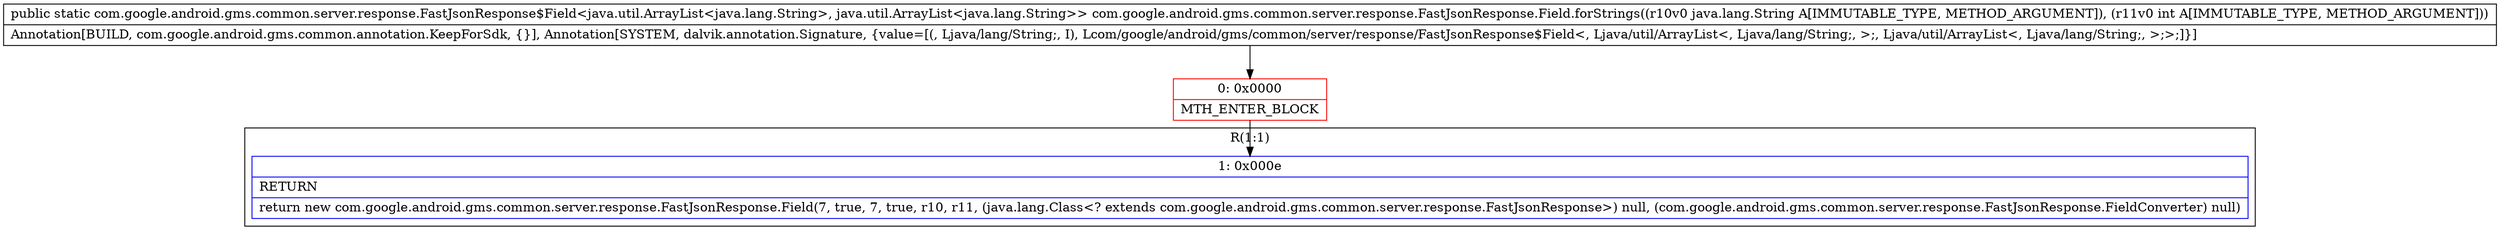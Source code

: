 digraph "CFG forcom.google.android.gms.common.server.response.FastJsonResponse.Field.forStrings(Ljava\/lang\/String;I)Lcom\/google\/android\/gms\/common\/server\/response\/FastJsonResponse$Field;" {
subgraph cluster_Region_1474346261 {
label = "R(1:1)";
node [shape=record,color=blue];
Node_1 [shape=record,label="{1\:\ 0x000e|RETURN\l|return new com.google.android.gms.common.server.response.FastJsonResponse.Field(7, true, 7, true, r10, r11, (java.lang.Class\<? extends com.google.android.gms.common.server.response.FastJsonResponse\>) null, (com.google.android.gms.common.server.response.FastJsonResponse.FieldConverter) null)\l}"];
}
Node_0 [shape=record,color=red,label="{0\:\ 0x0000|MTH_ENTER_BLOCK\l}"];
MethodNode[shape=record,label="{public static com.google.android.gms.common.server.response.FastJsonResponse$Field\<java.util.ArrayList\<java.lang.String\>, java.util.ArrayList\<java.lang.String\>\> com.google.android.gms.common.server.response.FastJsonResponse.Field.forStrings((r10v0 java.lang.String A[IMMUTABLE_TYPE, METHOD_ARGUMENT]), (r11v0 int A[IMMUTABLE_TYPE, METHOD_ARGUMENT]))  | Annotation[BUILD, com.google.android.gms.common.annotation.KeepForSdk, \{\}], Annotation[SYSTEM, dalvik.annotation.Signature, \{value=[(, Ljava\/lang\/String;, I), Lcom\/google\/android\/gms\/common\/server\/response\/FastJsonResponse$Field\<, Ljava\/util\/ArrayList\<, Ljava\/lang\/String;, \>;, Ljava\/util\/ArrayList\<, Ljava\/lang\/String;, \>;\>;]\}]\l}"];
MethodNode -> Node_0;
Node_0 -> Node_1;
}

